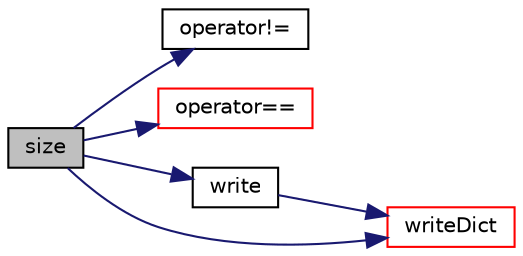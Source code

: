digraph "size"
{
  bgcolor="transparent";
  edge [fontname="Helvetica",fontsize="10",labelfontname="Helvetica",labelfontsize="10"];
  node [fontname="Helvetica",fontsize="10",shape=record];
  rankdir="LR";
  Node79 [label="size",height=0.2,width=0.4,color="black", fillcolor="grey75", style="filled", fontcolor="black"];
  Node79 -> Node80 [color="midnightblue",fontsize="10",style="solid",fontname="Helvetica"];
  Node80 [label="operator!=",height=0.2,width=0.4,color="black",URL="$a30965.html#af9eaddc323a3679924304f5548e560de"];
  Node79 -> Node81 [color="midnightblue",fontsize="10",style="solid",fontname="Helvetica"];
  Node81 [label="operator==",height=0.2,width=0.4,color="red",URL="$a30965.html#a9a3f38a5130868bad1bca2ac65cb11f3",tooltip="compare. "];
  Node79 -> Node85 [color="midnightblue",fontsize="10",style="solid",fontname="Helvetica"];
  Node85 [label="write",height=0.2,width=0.4,color="black",URL="$a30965.html#a293fdfec8bdfbd5c3913ab4c9f3454ff",tooltip="Write. "];
  Node85 -> Node86 [color="midnightblue",fontsize="10",style="solid",fontname="Helvetica"];
  Node86 [label="writeDict",height=0.2,width=0.4,color="red",URL="$a30965.html#a99e013320e2bb0118f0c2857a9193f62",tooltip="Write dictionary. "];
  Node79 -> Node86 [color="midnightblue",fontsize="10",style="solid",fontname="Helvetica"];
}
